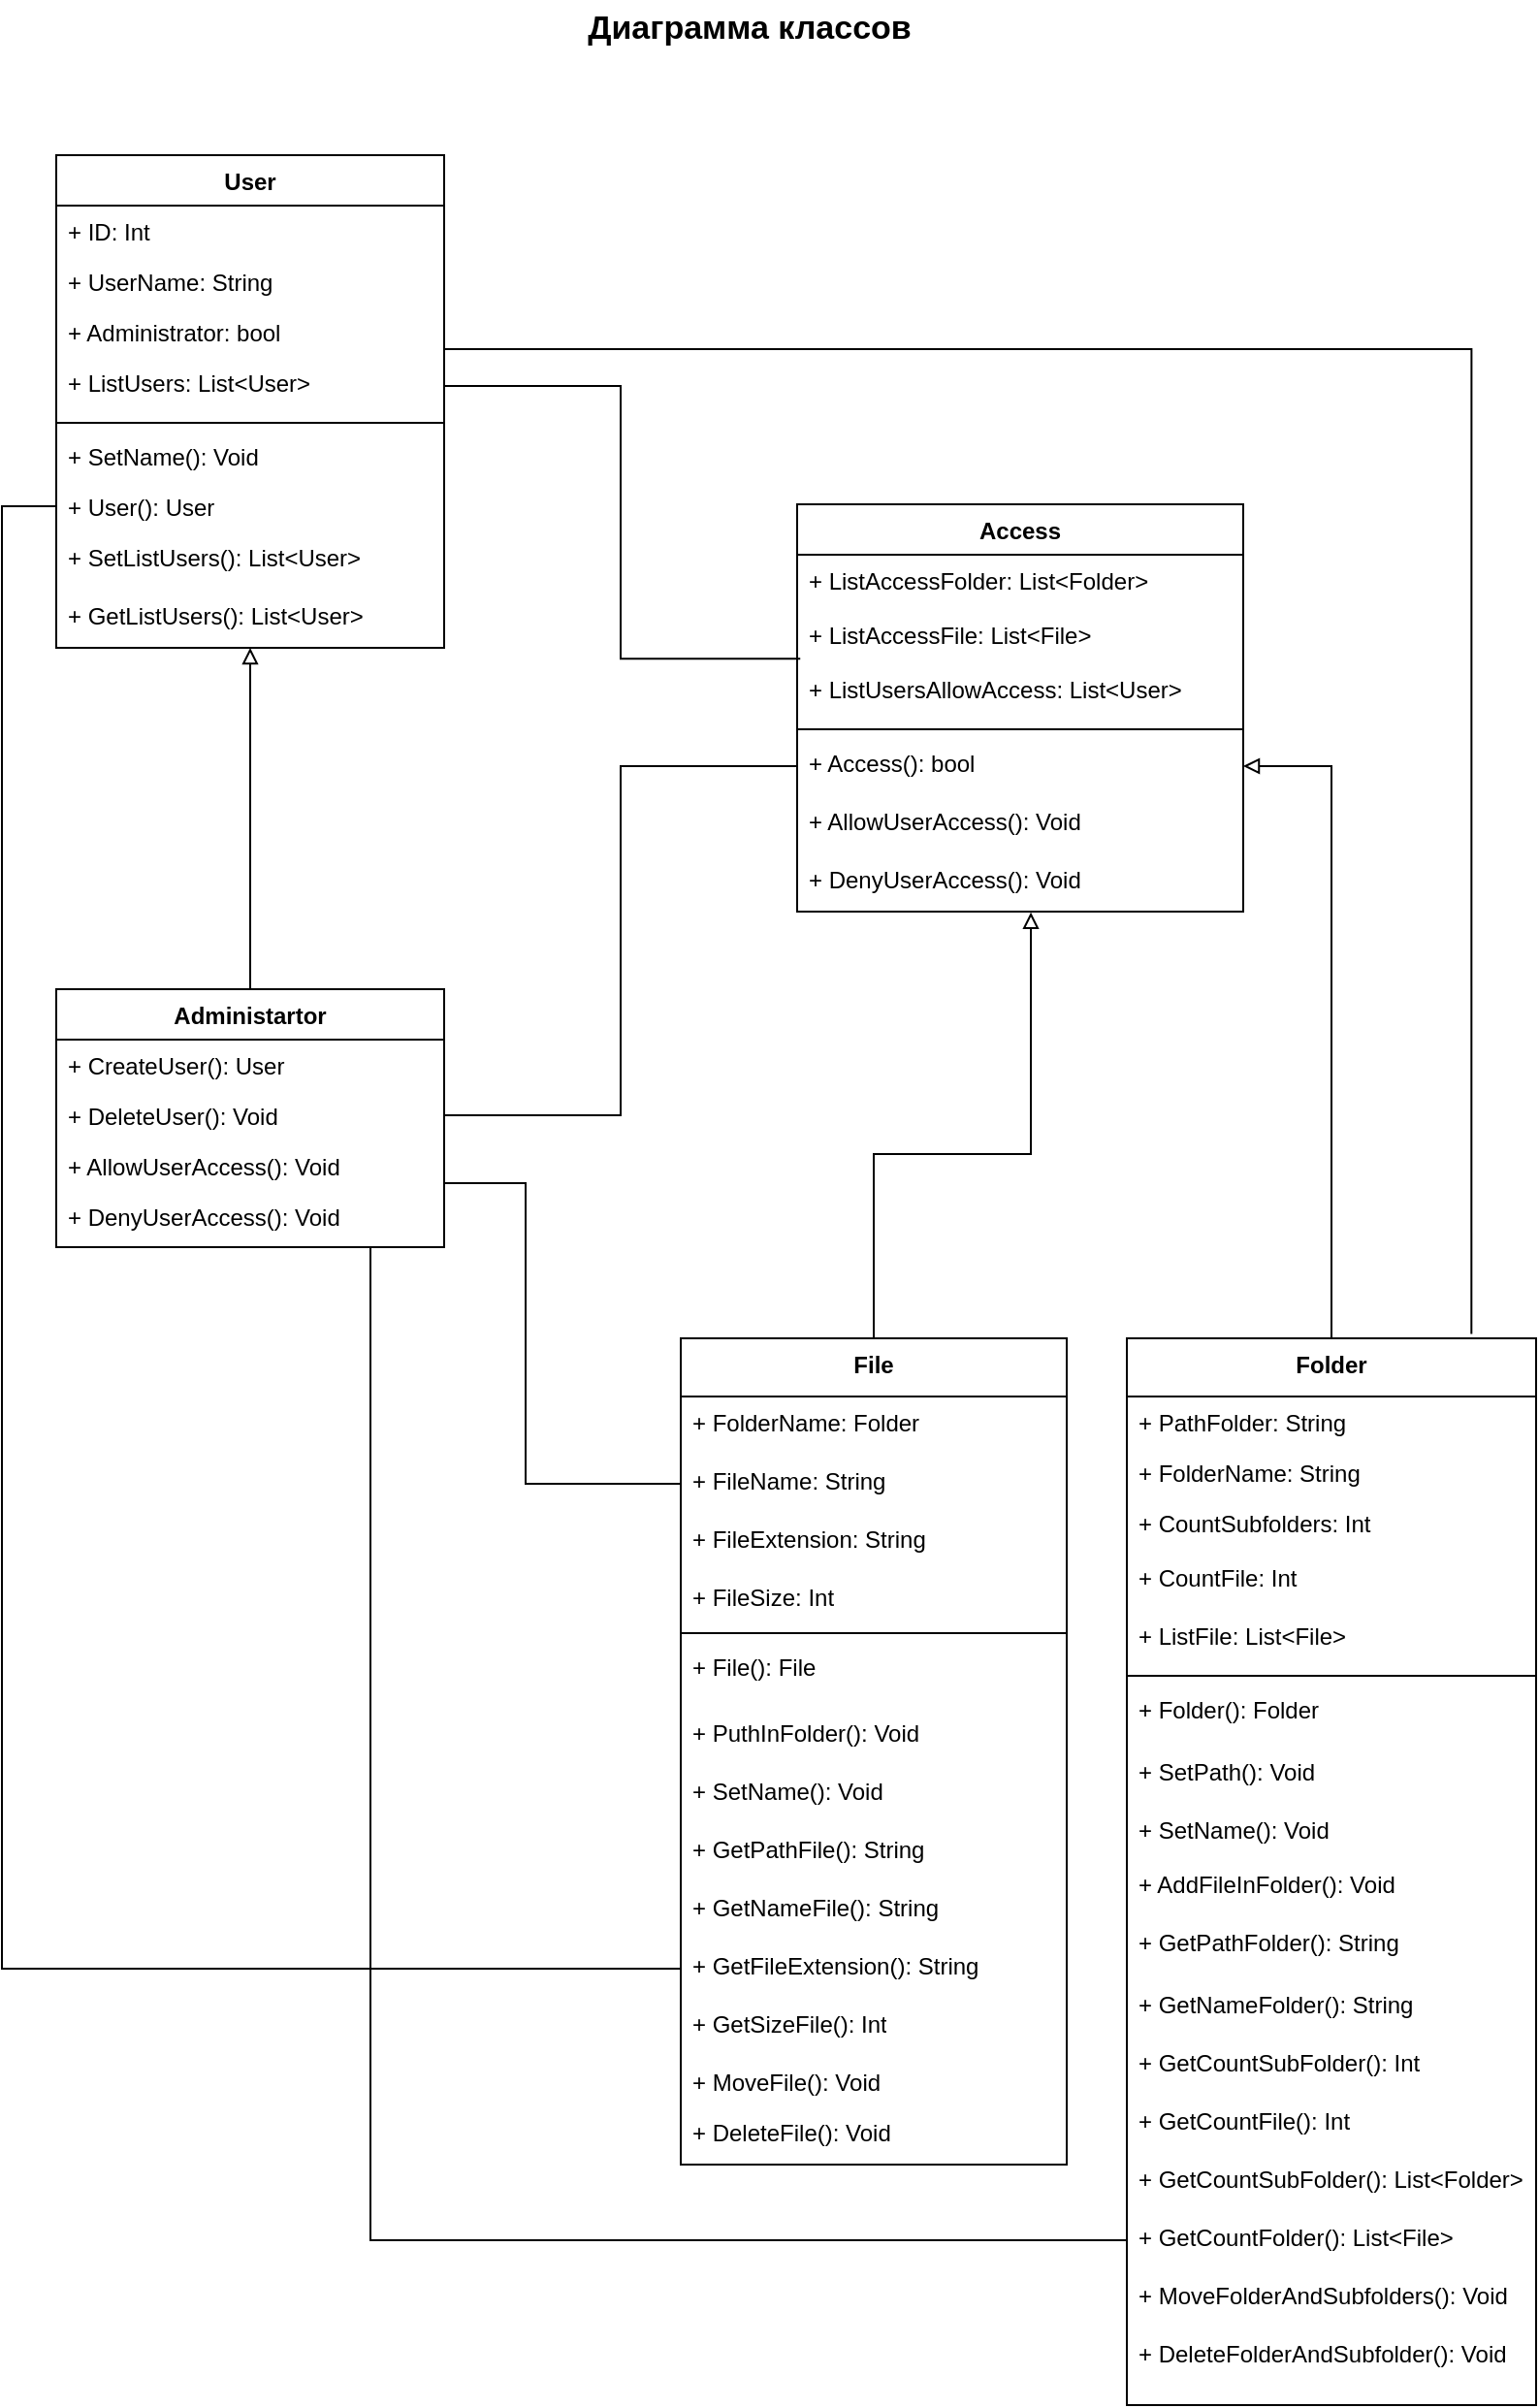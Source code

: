 <mxfile version="20.0.3" type="device"><diagram id="C5RBs43oDa-KdzZeNtuy" name="Page-1"><mxGraphModel dx="1038" dy="1708" grid="1" gridSize="10" guides="1" tooltips="1" connect="1" arrows="1" fold="1" page="1" pageScale="1" pageWidth="827" pageHeight="1169" math="0" shadow="0"><root><mxCell id="WIyWlLk6GJQsqaUBKTNV-0"/><mxCell id="WIyWlLk6GJQsqaUBKTNV-1" parent="WIyWlLk6GJQsqaUBKTNV-0"/><mxCell id="qDaLRjxjfqmJVeAKIk9z-16" style="edgeStyle=orthogonalEdgeStyle;rounded=0;orthogonalLoop=1;jettySize=auto;html=1;entryX=0.524;entryY=1.013;entryDx=0;entryDy=0;entryPerimeter=0;endArrow=block;endFill=0;" parent="WIyWlLk6GJQsqaUBKTNV-1" source="zkfFHV4jXpPFQw0GAbJ--0" target="VKorEegoHt5vfarHfX1j-12" edge="1"><mxGeometry relative="1" as="geometry"><Array as="points"><mxPoint x="460" y="-545"/><mxPoint x="541" y="-545"/></Array></mxGeometry></mxCell><object label="File" id="zkfFHV4jXpPFQw0GAbJ--0"><mxCell style="swimlane;fontStyle=1;align=center;verticalAlign=top;childLayout=stackLayout;horizontal=1;startSize=30;horizontalStack=0;resizeParent=1;resizeLast=0;collapsible=1;marginBottom=0;rounded=0;shadow=0;strokeWidth=1;" parent="WIyWlLk6GJQsqaUBKTNV-1" vertex="1"><mxGeometry x="360" y="-450" width="199" height="426" as="geometry"><mxRectangle x="230" y="140" width="160" height="26" as="alternateBounds"/></mxGeometry></mxCell></object><mxCell id="zkfFHV4jXpPFQw0GAbJ--2" value="+ FolderName: Folder" style="text;align=left;verticalAlign=top;spacingLeft=4;spacingRight=4;overflow=hidden;rotatable=0;points=[[0,0.5],[1,0.5]];portConstraint=eastwest;rounded=0;shadow=0;html=0;whiteSpace=wrap;" parent="zkfFHV4jXpPFQw0GAbJ--0" vertex="1"><mxGeometry y="30" width="199" height="30" as="geometry"/></mxCell><mxCell id="zkfFHV4jXpPFQw0GAbJ--1" value="+ FileName: String" style="text;align=left;verticalAlign=top;spacingLeft=4;spacingRight=4;overflow=hidden;rotatable=0;points=[[0,0.5],[1,0.5]];portConstraint=eastwest;" parent="zkfFHV4jXpPFQw0GAbJ--0" vertex="1"><mxGeometry y="60" width="199" height="30" as="geometry"/></mxCell><object label="+ FileExtension: String" к="ка" id="zkfFHV4jXpPFQw0GAbJ--3"><mxCell style="text;align=left;verticalAlign=top;spacingLeft=4;spacingRight=4;overflow=hidden;rotatable=0;points=[[0,0.5],[1,0.5]];portConstraint=eastwest;rounded=0;shadow=0;html=0;" parent="zkfFHV4jXpPFQw0GAbJ--0" vertex="1"><mxGeometry y="90" width="199" height="30" as="geometry"/></mxCell></object><object label="+ FileSize: Int" к="ка" id="VKorEegoHt5vfarHfX1j-3"><mxCell style="text;align=left;verticalAlign=top;spacingLeft=4;spacingRight=4;overflow=hidden;rotatable=0;points=[[0,0.5],[1,0.5]];portConstraint=eastwest;rounded=0;shadow=0;html=0;" parent="zkfFHV4jXpPFQw0GAbJ--0" vertex="1"><mxGeometry y="120" width="199" height="28" as="geometry"/></mxCell></object><mxCell id="zkfFHV4jXpPFQw0GAbJ--4" value="" style="line;html=1;strokeWidth=1;align=left;verticalAlign=middle;spacingTop=-1;spacingLeft=3;spacingRight=3;rotatable=0;labelPosition=right;points=[];portConstraint=eastwest;" parent="zkfFHV4jXpPFQw0GAbJ--0" vertex="1"><mxGeometry y="148" width="199" height="8" as="geometry"/></mxCell><mxCell id="VKorEegoHt5vfarHfX1j-5" value="+ File(): File" style="text;align=left;verticalAlign=top;spacingLeft=4;spacingRight=4;overflow=hidden;rotatable=0;points=[[0,0.5],[1,0.5]];portConstraint=eastwest;" parent="zkfFHV4jXpPFQw0GAbJ--0" vertex="1"><mxGeometry y="156" width="199" height="34" as="geometry"/></mxCell><mxCell id="zkfFHV4jXpPFQw0GAbJ--5" value="+ PuthInFolder(): Void&#10;" style="text;align=left;verticalAlign=top;spacingLeft=4;spacingRight=4;overflow=hidden;rotatable=0;points=[[0,0.5],[1,0.5]];portConstraint=eastwest;whiteSpace=wrap;" parent="zkfFHV4jXpPFQw0GAbJ--0" vertex="1"><mxGeometry y="190" width="199" height="30" as="geometry"/></mxCell><mxCell id="VKorEegoHt5vfarHfX1j-6" value="+ SetName(): Void&#10;" style="text;align=left;verticalAlign=top;spacingLeft=4;spacingRight=4;overflow=hidden;rotatable=0;points=[[0,0.5],[1,0.5]];portConstraint=eastwest;whiteSpace=wrap;" parent="zkfFHV4jXpPFQw0GAbJ--0" vertex="1"><mxGeometry y="220" width="199" height="30" as="geometry"/></mxCell><mxCell id="VKorEegoHt5vfarHfX1j-13" value="+ GetPathFile(): String" style="text;align=left;verticalAlign=top;spacingLeft=4;spacingRight=4;overflow=hidden;rotatable=0;points=[[0,0.5],[1,0.5]];portConstraint=eastwest;whiteSpace=wrap;" parent="zkfFHV4jXpPFQw0GAbJ--0" vertex="1"><mxGeometry y="250" width="199" height="30" as="geometry"/></mxCell><mxCell id="VKorEegoHt5vfarHfX1j-14" value="+ GetNameFile(): String" style="text;align=left;verticalAlign=top;spacingLeft=4;spacingRight=4;overflow=hidden;rotatable=0;points=[[0,0.5],[1,0.5]];portConstraint=eastwest;whiteSpace=wrap;" parent="zkfFHV4jXpPFQw0GAbJ--0" vertex="1"><mxGeometry y="280" width="199" height="30" as="geometry"/></mxCell><mxCell id="VKorEegoHt5vfarHfX1j-15" value="+ GetFileExtension(): String" style="text;align=left;verticalAlign=top;spacingLeft=4;spacingRight=4;overflow=hidden;rotatable=0;points=[[0,0.5],[1,0.5]];portConstraint=eastwest;whiteSpace=wrap;" parent="zkfFHV4jXpPFQw0GAbJ--0" vertex="1"><mxGeometry y="310" width="199" height="30" as="geometry"/></mxCell><mxCell id="VKorEegoHt5vfarHfX1j-16" value="+ GetSizeFile(): Int" style="text;align=left;verticalAlign=top;spacingLeft=4;spacingRight=4;overflow=hidden;rotatable=0;points=[[0,0.5],[1,0.5]];portConstraint=eastwest;whiteSpace=wrap;" parent="zkfFHV4jXpPFQw0GAbJ--0" vertex="1"><mxGeometry y="340" width="199" height="30" as="geometry"/></mxCell><mxCell id="VKorEegoHt5vfarHfX1j-58" value="+ MoveFile(): Void" style="text;align=left;verticalAlign=top;spacingLeft=4;spacingRight=4;overflow=hidden;rotatable=0;points=[[0,0.5],[1,0.5]];portConstraint=eastwest;whiteSpace=wrap;" parent="zkfFHV4jXpPFQw0GAbJ--0" vertex="1"><mxGeometry y="370" width="199" height="26" as="geometry"/></mxCell><mxCell id="VKorEegoHt5vfarHfX1j-10" value="+ DeleteFile(): Void" style="text;align=left;verticalAlign=top;spacingLeft=4;spacingRight=4;overflow=hidden;rotatable=0;points=[[0,0.5],[1,0.5]];portConstraint=eastwest;whiteSpace=wrap;" parent="zkfFHV4jXpPFQw0GAbJ--0" vertex="1"><mxGeometry y="396" width="199" height="30" as="geometry"/></mxCell><mxCell id="u5CeQFLnlIcQhsHahK3Y-5" style="edgeStyle=orthogonalEdgeStyle;rounded=0;orthogonalLoop=1;jettySize=auto;html=1;entryX=0.842;entryY=-0.004;entryDx=0;entryDy=0;entryPerimeter=0;endArrow=none;endFill=0;" parent="WIyWlLk6GJQsqaUBKTNV-1" source="zkfFHV4jXpPFQw0GAbJ--6" target="VKorEegoHt5vfarHfX1j-25" edge="1"><mxGeometry relative="1" as="geometry"><Array as="points"><mxPoint x="768" y="-960"/></Array></mxGeometry></mxCell><mxCell id="zkfFHV4jXpPFQw0GAbJ--6" value="User" style="swimlane;fontStyle=1;align=center;verticalAlign=top;childLayout=stackLayout;horizontal=1;startSize=26;horizontalStack=0;resizeParent=1;resizeLast=0;collapsible=1;marginBottom=0;rounded=0;shadow=0;strokeWidth=1;" parent="WIyWlLk6GJQsqaUBKTNV-1" vertex="1"><mxGeometry x="38" y="-1060" width="200" height="254" as="geometry"><mxRectangle x="130" y="380" width="160" height="26" as="alternateBounds"/></mxGeometry></mxCell><mxCell id="qDaLRjxjfqmJVeAKIk9z-2" value="+ ID: Int" style="text;strokeColor=none;fillColor=none;align=left;verticalAlign=top;spacingLeft=4;spacingRight=4;overflow=hidden;rotatable=0;points=[[0,0.5],[1,0.5]];portConstraint=eastwest;" parent="zkfFHV4jXpPFQw0GAbJ--6" vertex="1"><mxGeometry y="26" width="200" height="26" as="geometry"/></mxCell><mxCell id="zkfFHV4jXpPFQw0GAbJ--7" value="+ UserName: String" style="text;align=left;verticalAlign=top;spacingLeft=4;spacingRight=4;overflow=hidden;rotatable=0;points=[[0,0.5],[1,0.5]];portConstraint=eastwest;" parent="zkfFHV4jXpPFQw0GAbJ--6" vertex="1"><mxGeometry y="52" width="200" height="26" as="geometry"/></mxCell><mxCell id="qDaLRjxjfqmJVeAKIk9z-3" value="+ Administrator: bool" style="text;strokeColor=none;fillColor=none;align=left;verticalAlign=top;spacingLeft=4;spacingRight=4;overflow=hidden;rotatable=0;points=[[0,0.5],[1,0.5]];portConstraint=eastwest;" parent="zkfFHV4jXpPFQw0GAbJ--6" vertex="1"><mxGeometry y="78" width="200" height="26" as="geometry"/></mxCell><object label="+ ListUsers: List&lt;User&gt;" к="ка" id="VKorEegoHt5vfarHfX1j-4"><mxCell style="text;align=left;verticalAlign=top;spacingLeft=4;spacingRight=4;overflow=hidden;rotatable=0;points=[[0,0.5],[1,0.5]];portConstraint=eastwest;rounded=0;shadow=0;html=0;whiteSpace=wrap;" parent="zkfFHV4jXpPFQw0GAbJ--6" vertex="1"><mxGeometry y="104" width="200" height="30" as="geometry"/></mxCell></object><mxCell id="zkfFHV4jXpPFQw0GAbJ--9" value="" style="line;html=1;strokeWidth=1;align=left;verticalAlign=middle;spacingTop=-1;spacingLeft=3;spacingRight=3;rotatable=0;labelPosition=right;points=[];portConstraint=eastwest;" parent="zkfFHV4jXpPFQw0GAbJ--6" vertex="1"><mxGeometry y="134" width="200" height="8" as="geometry"/></mxCell><mxCell id="zkfFHV4jXpPFQw0GAbJ--10" value="+ SetName(): Void" style="text;align=left;verticalAlign=top;spacingLeft=4;spacingRight=4;overflow=hidden;rotatable=0;points=[[0,0.5],[1,0.5]];portConstraint=eastwest;fontStyle=0" parent="zkfFHV4jXpPFQw0GAbJ--6" vertex="1"><mxGeometry y="142" width="200" height="26" as="geometry"/></mxCell><mxCell id="yseSeXZRDbehpjGG7-Qe-28" value="+ User(): User" style="text;align=left;verticalAlign=top;spacingLeft=4;spacingRight=4;overflow=hidden;rotatable=0;points=[[0,0.5],[1,0.5]];portConstraint=eastwest;fontStyle=0" parent="zkfFHV4jXpPFQw0GAbJ--6" vertex="1"><mxGeometry y="168" width="200" height="26" as="geometry"/></mxCell><mxCell id="VKorEegoHt5vfarHfX1j-42" value="+ SetListUsers(): List&lt;User&gt;" style="text;align=left;verticalAlign=top;spacingLeft=4;spacingRight=4;overflow=hidden;rotatable=0;points=[[0,0.5],[1,0.5]];portConstraint=eastwest;whiteSpace=wrap;" parent="zkfFHV4jXpPFQw0GAbJ--6" vertex="1"><mxGeometry y="194" width="200" height="30" as="geometry"/></mxCell><mxCell id="VKorEegoHt5vfarHfX1j-17" value="+ GetListUsers(): List&lt;User&gt;" style="text;align=left;verticalAlign=top;spacingLeft=4;spacingRight=4;overflow=hidden;rotatable=0;points=[[0,0.5],[1,0.5]];portConstraint=eastwest;whiteSpace=wrap;" parent="zkfFHV4jXpPFQw0GAbJ--6" vertex="1"><mxGeometry y="224" width="200" height="30" as="geometry"/></mxCell><mxCell id="u5CeQFLnlIcQhsHahK3Y-1" style="edgeStyle=orthogonalEdgeStyle;rounded=0;orthogonalLoop=1;jettySize=auto;html=1;entryX=1;entryY=0.5;entryDx=0;entryDy=0;endArrow=block;endFill=0;" parent="WIyWlLk6GJQsqaUBKTNV-1" source="VKorEegoHt5vfarHfX1j-25" target="VKorEegoHt5vfarHfX1j-48" edge="1"><mxGeometry relative="1" as="geometry"/></mxCell><object label="Folder" id="VKorEegoHt5vfarHfX1j-25"><mxCell style="swimlane;fontStyle=1;align=center;verticalAlign=top;childLayout=stackLayout;horizontal=1;startSize=30;horizontalStack=0;resizeParent=1;resizeLast=0;collapsible=1;marginBottom=0;rounded=0;shadow=0;strokeWidth=1;" parent="WIyWlLk6GJQsqaUBKTNV-1" vertex="1"><mxGeometry x="590" y="-450" width="211" height="550" as="geometry"><mxRectangle x="230" y="140" width="160" height="26" as="alternateBounds"/></mxGeometry></mxCell></object><mxCell id="VKorEegoHt5vfarHfX1j-26" value="+ PathFolder: String" style="text;align=left;verticalAlign=top;spacingLeft=4;spacingRight=4;overflow=hidden;rotatable=0;points=[[0,0.5],[1,0.5]];portConstraint=eastwest;rounded=0;shadow=0;html=0;whiteSpace=wrap;" parent="VKorEegoHt5vfarHfX1j-25" vertex="1"><mxGeometry y="30" width="211" height="26" as="geometry"/></mxCell><mxCell id="VKorEegoHt5vfarHfX1j-27" value="+ FolderName: String" style="text;align=left;verticalAlign=top;spacingLeft=4;spacingRight=4;overflow=hidden;rotatable=0;points=[[0,0.5],[1,0.5]];portConstraint=eastwest;" parent="VKorEegoHt5vfarHfX1j-25" vertex="1"><mxGeometry y="56" width="211" height="26" as="geometry"/></mxCell><object label="+ CountSubfolders: Int" к="ка" id="VKorEegoHt5vfarHfX1j-28"><mxCell style="text;align=left;verticalAlign=top;spacingLeft=4;spacingRight=4;overflow=hidden;rotatable=0;points=[[0,0.5],[1,0.5]];portConstraint=eastwest;rounded=0;shadow=0;html=0;" parent="VKorEegoHt5vfarHfX1j-25" vertex="1"><mxGeometry y="82" width="211" height="28" as="geometry"/></mxCell></object><object label="+ CountFile: Int" к="ка" id="VKorEegoHt5vfarHfX1j-29"><mxCell style="text;align=left;verticalAlign=top;spacingLeft=4;spacingRight=4;overflow=hidden;rotatable=0;points=[[0,0.5],[1,0.5]];portConstraint=eastwest;rounded=0;shadow=0;html=0;" parent="VKorEegoHt5vfarHfX1j-25" vertex="1"><mxGeometry y="110" width="211" height="30" as="geometry"/></mxCell></object><object label="+ ListFile: List&lt;File&gt;" к="ка" id="VKorEegoHt5vfarHfX1j-44"><mxCell style="text;align=left;verticalAlign=top;spacingLeft=4;spacingRight=4;overflow=hidden;rotatable=0;points=[[0,0.5],[1,0.5]];portConstraint=eastwest;rounded=0;shadow=0;html=0;whiteSpace=wrap;" parent="VKorEegoHt5vfarHfX1j-25" vertex="1"><mxGeometry y="140" width="211" height="30" as="geometry"/></mxCell></object><mxCell id="VKorEegoHt5vfarHfX1j-31" value="" style="line;html=1;strokeWidth=1;align=left;verticalAlign=middle;spacingTop=-1;spacingLeft=3;spacingRight=3;rotatable=0;labelPosition=right;points=[];portConstraint=eastwest;" parent="VKorEegoHt5vfarHfX1j-25" vertex="1"><mxGeometry y="170" width="211" height="8" as="geometry"/></mxCell><mxCell id="VKorEegoHt5vfarHfX1j-32" value="+ Folder(): Folder" style="text;align=left;verticalAlign=top;spacingLeft=4;spacingRight=4;overflow=hidden;rotatable=0;points=[[0,0.5],[1,0.5]];portConstraint=eastwest;" parent="VKorEegoHt5vfarHfX1j-25" vertex="1"><mxGeometry y="178" width="211" height="32" as="geometry"/></mxCell><mxCell id="VKorEegoHt5vfarHfX1j-33" value="+ SetPath(): Void&#10;" style="text;align=left;verticalAlign=top;spacingLeft=4;spacingRight=4;overflow=hidden;rotatable=0;points=[[0,0.5],[1,0.5]];portConstraint=eastwest;whiteSpace=wrap;" parent="VKorEegoHt5vfarHfX1j-25" vertex="1"><mxGeometry y="210" width="211" height="30" as="geometry"/></mxCell><mxCell id="VKorEegoHt5vfarHfX1j-34" value="+ SetName(): Void&#10;" style="text;align=left;verticalAlign=top;spacingLeft=4;spacingRight=4;overflow=hidden;rotatable=0;points=[[0,0.5],[1,0.5]];portConstraint=eastwest;whiteSpace=wrap;" parent="VKorEegoHt5vfarHfX1j-25" vertex="1"><mxGeometry y="240" width="211" height="28" as="geometry"/></mxCell><mxCell id="VKorEegoHt5vfarHfX1j-35" value="+ AddFileInFolder(): Void&#10;" style="text;align=left;verticalAlign=top;spacingLeft=4;spacingRight=4;overflow=hidden;rotatable=0;points=[[0,0.5],[1,0.5]];portConstraint=eastwest;whiteSpace=wrap;" parent="VKorEegoHt5vfarHfX1j-25" vertex="1"><mxGeometry y="268" width="211" height="30" as="geometry"/></mxCell><mxCell id="VKorEegoHt5vfarHfX1j-38" value="+ GetPathFolder(): String" style="text;align=left;verticalAlign=top;spacingLeft=4;spacingRight=4;overflow=hidden;rotatable=0;points=[[0,0.5],[1,0.5]];portConstraint=eastwest;whiteSpace=wrap;" parent="VKorEegoHt5vfarHfX1j-25" vertex="1"><mxGeometry y="298" width="211" height="32" as="geometry"/></mxCell><mxCell id="VKorEegoHt5vfarHfX1j-39" value="+ GetNameFolder(): String" style="text;align=left;verticalAlign=top;spacingLeft=4;spacingRight=4;overflow=hidden;rotatable=0;points=[[0,0.5],[1,0.5]];portConstraint=eastwest;whiteSpace=wrap;" parent="VKorEegoHt5vfarHfX1j-25" vertex="1"><mxGeometry y="330" width="211" height="30" as="geometry"/></mxCell><mxCell id="VKorEegoHt5vfarHfX1j-40" value="+ GetCountSubFolder(): Int" style="text;align=left;verticalAlign=top;spacingLeft=4;spacingRight=4;overflow=hidden;rotatable=0;points=[[0,0.5],[1,0.5]];portConstraint=eastwest;whiteSpace=wrap;" parent="VKorEegoHt5vfarHfX1j-25" vertex="1"><mxGeometry y="360" width="211" height="30" as="geometry"/></mxCell><mxCell id="VKorEegoHt5vfarHfX1j-41" value="+ GetCountFile(): Int" style="text;align=left;verticalAlign=top;spacingLeft=4;spacingRight=4;overflow=hidden;rotatable=0;points=[[0,0.5],[1,0.5]];portConstraint=eastwest;whiteSpace=wrap;" parent="VKorEegoHt5vfarHfX1j-25" vertex="1"><mxGeometry y="390" width="211" height="30" as="geometry"/></mxCell><mxCell id="VKorEegoHt5vfarHfX1j-45" value="+ GetCountSubFolder(): List&lt;Folder&gt;" style="text;align=left;verticalAlign=top;spacingLeft=4;spacingRight=4;overflow=hidden;rotatable=0;points=[[0,0.5],[1,0.5]];portConstraint=eastwest;whiteSpace=wrap;" parent="VKorEegoHt5vfarHfX1j-25" vertex="1"><mxGeometry y="420" width="211" height="30" as="geometry"/></mxCell><mxCell id="VKorEegoHt5vfarHfX1j-46" value="+ GetCountFolder(): List&lt;File&gt;" style="text;align=left;verticalAlign=top;spacingLeft=4;spacingRight=4;overflow=hidden;rotatable=0;points=[[0,0.5],[1,0.5]];portConstraint=eastwest;whiteSpace=wrap;" parent="VKorEegoHt5vfarHfX1j-25" vertex="1"><mxGeometry y="450" width="211" height="30" as="geometry"/></mxCell><mxCell id="VKorEegoHt5vfarHfX1j-59" value="+ MoveFolderAndSubfolders(): Void" style="text;align=left;verticalAlign=top;spacingLeft=4;spacingRight=4;overflow=hidden;rotatable=0;points=[[0,0.5],[1,0.5]];portConstraint=eastwest;whiteSpace=wrap;" parent="VKorEegoHt5vfarHfX1j-25" vertex="1"><mxGeometry y="480" width="211" height="30" as="geometry"/></mxCell><mxCell id="VKorEegoHt5vfarHfX1j-43" value="+ DeleteFolderAndSubfolder(): Void" style="text;align=left;verticalAlign=top;spacingLeft=4;spacingRight=4;overflow=hidden;rotatable=0;points=[[0,0.5],[1,0.5]];portConstraint=eastwest;whiteSpace=wrap;" parent="VKorEegoHt5vfarHfX1j-25" vertex="1"><mxGeometry y="510" width="211" height="30" as="geometry"/></mxCell><mxCell id="qDaLRjxjfqmJVeAKIk9z-14" style="edgeStyle=orthogonalEdgeStyle;rounded=0;orthogonalLoop=1;jettySize=auto;html=1;entryX=0.5;entryY=1;entryDx=0;entryDy=0;endArrow=block;endFill=0;" parent="WIyWlLk6GJQsqaUBKTNV-1" source="yseSeXZRDbehpjGG7-Qe-2" target="zkfFHV4jXpPFQw0GAbJ--6" edge="1"><mxGeometry relative="1" as="geometry"><Array as="points"><mxPoint x="138" y="-770"/><mxPoint x="138" y="-770"/></Array></mxGeometry></mxCell><mxCell id="u5CeQFLnlIcQhsHahK3Y-11" style="edgeStyle=orthogonalEdgeStyle;rounded=0;orthogonalLoop=1;jettySize=auto;html=1;entryX=0;entryY=0.5;entryDx=0;entryDy=0;endArrow=none;endFill=0;" parent="WIyWlLk6GJQsqaUBKTNV-1" source="yseSeXZRDbehpjGG7-Qe-2" target="zkfFHV4jXpPFQw0GAbJ--1" edge="1"><mxGeometry relative="1" as="geometry"><Array as="points"><mxPoint x="280" y="-530"/><mxPoint x="280" y="-375"/></Array></mxGeometry></mxCell><mxCell id="u5CeQFLnlIcQhsHahK3Y-13" style="edgeStyle=orthogonalEdgeStyle;rounded=0;orthogonalLoop=1;jettySize=auto;html=1;entryX=0;entryY=0.5;entryDx=0;entryDy=0;endArrow=none;endFill=0;" parent="WIyWlLk6GJQsqaUBKTNV-1" source="yseSeXZRDbehpjGG7-Qe-2" target="VKorEegoHt5vfarHfX1j-46" edge="1"><mxGeometry relative="1" as="geometry"><Array as="points"><mxPoint x="200" y="15"/></Array></mxGeometry></mxCell><mxCell id="yseSeXZRDbehpjGG7-Qe-2" value="Administartor" style="swimlane;fontStyle=1;align=center;verticalAlign=top;childLayout=stackLayout;horizontal=1;startSize=26;horizontalStack=0;resizeParent=1;resizeLast=0;collapsible=1;marginBottom=0;rounded=0;shadow=0;strokeWidth=1;" parent="WIyWlLk6GJQsqaUBKTNV-1" vertex="1"><mxGeometry x="38" y="-630" width="200" height="133" as="geometry"><mxRectangle x="130" y="380" width="160" height="26" as="alternateBounds"/></mxGeometry></mxCell><mxCell id="yseSeXZRDbehpjGG7-Qe-20" value="+ CreateUser(): User" style="text;align=left;verticalAlign=top;spacingLeft=4;spacingRight=4;overflow=hidden;rotatable=0;points=[[0,0.5],[1,0.5]];portConstraint=eastwest;fontStyle=0" parent="yseSeXZRDbehpjGG7-Qe-2" vertex="1"><mxGeometry y="26" width="200" height="26" as="geometry"/></mxCell><mxCell id="yseSeXZRDbehpjGG7-Qe-24" value="+ DeleteUser(): Void" style="text;align=left;verticalAlign=top;spacingLeft=4;spacingRight=4;overflow=hidden;rotatable=0;points=[[0,0.5],[1,0.5]];portConstraint=eastwest;fontStyle=0" parent="yseSeXZRDbehpjGG7-Qe-2" vertex="1"><mxGeometry y="52" width="200" height="26" as="geometry"/></mxCell><mxCell id="yseSeXZRDbehpjGG7-Qe-29" value="+ AllowUserAccess(): Void" style="text;align=left;verticalAlign=top;spacingLeft=4;spacingRight=4;overflow=hidden;rotatable=0;points=[[0,0.5],[1,0.5]];portConstraint=eastwest;fontStyle=0" parent="yseSeXZRDbehpjGG7-Qe-2" vertex="1"><mxGeometry y="78" width="200" height="26" as="geometry"/></mxCell><mxCell id="yseSeXZRDbehpjGG7-Qe-30" value="+ DenyUserAccess(): Void" style="text;align=left;verticalAlign=top;spacingLeft=4;spacingRight=4;overflow=hidden;rotatable=0;points=[[0,0.5],[1,0.5]];portConstraint=eastwest;fontStyle=0" parent="yseSeXZRDbehpjGG7-Qe-2" vertex="1"><mxGeometry y="104" width="200" height="26" as="geometry"/></mxCell><mxCell id="b1DpuMRDKTgl1MYZC2FQ-0" value="&lt;b&gt;&lt;font style=&quot;font-size: 17px;&quot;&gt;Диаграмма классов&lt;/font&gt;&lt;/b&gt;" style="text;html=1;align=center;verticalAlign=middle;resizable=0;points=[];autosize=1;strokeColor=none;fillColor=none;" parent="WIyWlLk6GJQsqaUBKTNV-1" vertex="1"><mxGeometry x="300" y="-1140" width="190" height="30" as="geometry"/></mxCell><mxCell id="qDaLRjxjfqmJVeAKIk9z-10" value="Access" style="swimlane;fontStyle=1;align=center;verticalAlign=top;childLayout=stackLayout;horizontal=1;startSize=26;horizontalStack=0;resizeParent=1;resizeParentMax=0;resizeLast=0;collapsible=1;marginBottom=0;" parent="WIyWlLk6GJQsqaUBKTNV-1" vertex="1"><mxGeometry x="420" y="-880" width="230" height="210" as="geometry"/></mxCell><mxCell id="VKorEegoHt5vfarHfX1j-24" value="+ ListAcсessFolder: List&lt;Folder&gt;" style="text;align=left;verticalAlign=top;spacingLeft=4;spacingRight=4;overflow=hidden;rotatable=0;points=[[0,0.5],[1,0.5]];portConstraint=eastwest;rounded=0;shadow=0;html=0;whiteSpace=wrap;" parent="qDaLRjxjfqmJVeAKIk9z-10" vertex="1"><mxGeometry y="26" width="230" height="28" as="geometry"/></mxCell><mxCell id="zkfFHV4jXpPFQw0GAbJ--8" value="+ ListAccessFile: List&lt;File&gt;" style="text;align=left;verticalAlign=top;spacingLeft=4;spacingRight=4;overflow=hidden;rotatable=0;points=[[0,0.5],[1,0.5]];portConstraint=eastwest;rounded=0;shadow=0;html=0;whiteSpace=wrap;" parent="qDaLRjxjfqmJVeAKIk9z-10" vertex="1"><mxGeometry y="54" width="230" height="28" as="geometry"/></mxCell><object label="+ ListUsersAllowAccess: List&lt;User&gt;" к="ка" id="VKorEegoHt5vfarHfX1j-30"><mxCell style="text;align=left;verticalAlign=top;spacingLeft=4;spacingRight=4;overflow=hidden;rotatable=0;points=[[0,0.5],[1,0.5]];portConstraint=eastwest;rounded=0;shadow=0;html=0;whiteSpace=wrap;" parent="qDaLRjxjfqmJVeAKIk9z-10" vertex="1"><mxGeometry y="82" width="230" height="30" as="geometry"/></mxCell></object><mxCell id="qDaLRjxjfqmJVeAKIk9z-12" value="" style="line;strokeWidth=1;fillColor=none;align=left;verticalAlign=middle;spacingTop=-1;spacingLeft=3;spacingRight=3;rotatable=0;labelPosition=right;points=[];portConstraint=eastwest;" parent="qDaLRjxjfqmJVeAKIk9z-10" vertex="1"><mxGeometry y="112" width="230" height="8" as="geometry"/></mxCell><mxCell id="VKorEegoHt5vfarHfX1j-48" value="+ Access(): bool" style="text;align=left;verticalAlign=top;spacingLeft=4;spacingRight=4;overflow=hidden;rotatable=0;points=[[0,0.5],[1,0.5]];portConstraint=eastwest;fontStyle=0" parent="qDaLRjxjfqmJVeAKIk9z-10" vertex="1"><mxGeometry y="120" width="230" height="30" as="geometry"/></mxCell><mxCell id="VKorEegoHt5vfarHfX1j-8" value="+ AllowUserAccess(): Void" style="text;align=left;verticalAlign=top;spacingLeft=4;spacingRight=4;overflow=hidden;rotatable=0;points=[[0,0.5],[1,0.5]];portConstraint=eastwest;whiteSpace=wrap;" parent="qDaLRjxjfqmJVeAKIk9z-10" vertex="1"><mxGeometry y="150" width="230" height="30" as="geometry"/></mxCell><mxCell id="VKorEegoHt5vfarHfX1j-12" value="+ DenyUserAccess(): Void" style="text;align=left;verticalAlign=top;spacingLeft=4;spacingRight=4;overflow=hidden;rotatable=0;points=[[0,0.5],[1,0.5]];portConstraint=eastwest;whiteSpace=wrap;" parent="qDaLRjxjfqmJVeAKIk9z-10" vertex="1"><mxGeometry y="180" width="230" height="30" as="geometry"/></mxCell><mxCell id="u5CeQFLnlIcQhsHahK3Y-2" style="edgeStyle=orthogonalEdgeStyle;rounded=0;orthogonalLoop=1;jettySize=auto;html=1;entryX=0;entryY=0.5;entryDx=0;entryDy=0;endArrow=none;endFill=0;" parent="WIyWlLk6GJQsqaUBKTNV-1" source="yseSeXZRDbehpjGG7-Qe-24" target="VKorEegoHt5vfarHfX1j-48" edge="1"><mxGeometry relative="1" as="geometry"/></mxCell><mxCell id="u5CeQFLnlIcQhsHahK3Y-3" style="edgeStyle=orthogonalEdgeStyle;rounded=0;orthogonalLoop=1;jettySize=auto;html=1;entryX=0.007;entryY=0.914;entryDx=0;entryDy=0;entryPerimeter=0;endArrow=none;endFill=0;" parent="WIyWlLk6GJQsqaUBKTNV-1" source="VKorEegoHt5vfarHfX1j-4" target="zkfFHV4jXpPFQw0GAbJ--8" edge="1"><mxGeometry relative="1" as="geometry"/></mxCell><mxCell id="u5CeQFLnlIcQhsHahK3Y-15" style="edgeStyle=orthogonalEdgeStyle;rounded=0;orthogonalLoop=1;jettySize=auto;html=1;endArrow=none;endFill=0;" parent="WIyWlLk6GJQsqaUBKTNV-1" source="yseSeXZRDbehpjGG7-Qe-28" target="VKorEegoHt5vfarHfX1j-15" edge="1"><mxGeometry relative="1" as="geometry"><Array as="points"><mxPoint x="10" y="-879"/><mxPoint x="10" y="-125"/></Array></mxGeometry></mxCell></root></mxGraphModel></diagram></mxfile>